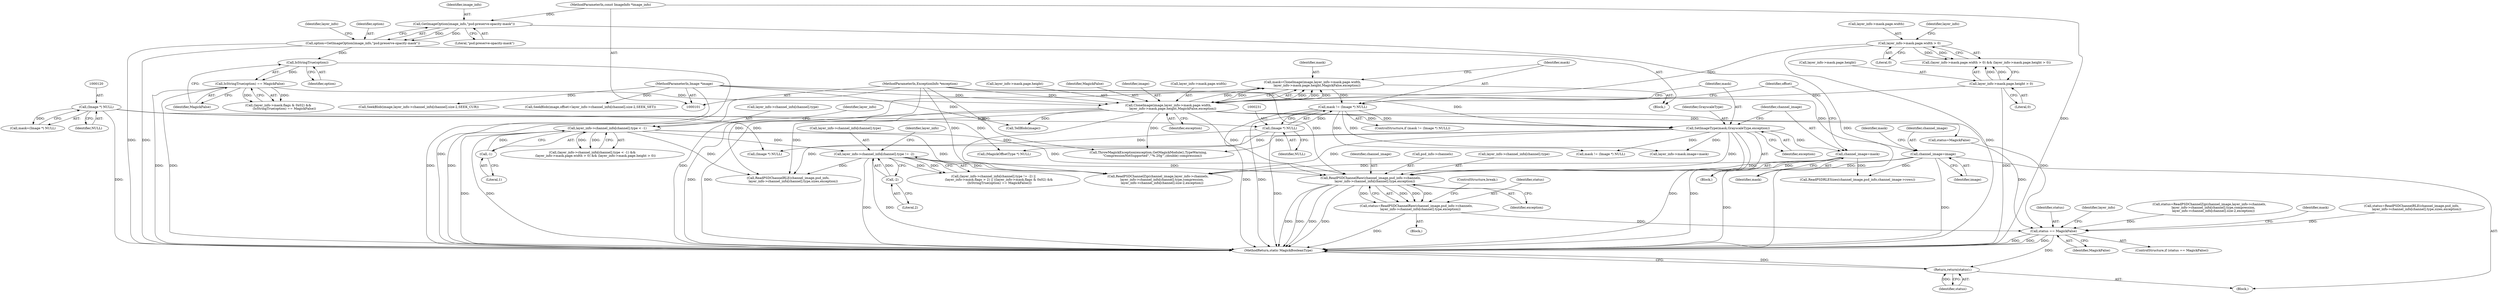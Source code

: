 digraph "0_ImageMagick_04a567494786d5bb50894fc8bb8fea0cf496bea8@array" {
"1000254" [label="(Call,ReadPSDChannelRaw(channel_image,psd_info->channels,\n        layer_info->channel_info[channel].type,exception))"];
"1000238" [label="(Call,channel_image=mask)"];
"1000234" [label="(Call,SetImageType(mask,GrayscaleType,exception))"];
"1000228" [label="(Call,mask != (Image *) NULL)"];
"1000207" [label="(Call,mask=CloneImage(image,layer_info->mask.page.width,\n         layer_info->mask.page.height,MagickFalse,exception))"];
"1000209" [label="(Call,CloneImage(image,layer_info->mask.page.width,\n         layer_info->mask.page.height,MagickFalse,exception))"];
"1000102" [label="(MethodParameterIn,Image *image)"];
"1000135" [label="(Call,layer_info->mask.page.width > 0)"];
"1000144" [label="(Call,layer_info->mask.page.height > 0)"];
"1000188" [label="(Call,IsStringTrue(option) == MagickFalse)"];
"1000189" [label="(Call,IsStringTrue(option))"];
"1000155" [label="(Call,option=GetImageOption(image_info,\"psd:preserve-opacity-mask\"))"];
"1000157" [label="(Call,GetImageOption(image_info,\"psd:preserve-opacity-mask\"))"];
"1000103" [label="(MethodParameterIn,const ImageInfo *image_info)"];
"1000108" [label="(MethodParameterIn,ExceptionInfo *exception)"];
"1000230" [label="(Call,(Image *) NULL)"];
"1000119" [label="(Call,(Image *) NULL)"];
"1000114" [label="(Call,channel_image=image)"];
"1000124" [label="(Call,layer_info->channel_info[channel].type < -1)"];
"1000132" [label="(Call,-1)"];
"1000162" [label="(Call,layer_info->channel_info[channel].type != -2)"];
"1000170" [label="(Call,-2)"];
"1000252" [label="(Call,status=ReadPSDChannelRaw(channel_image,psd_info->channels,\n        layer_info->channel_info[channel].type,exception))"];
"1000368" [label="(Call,status == MagickFalse)"];
"1000393" [label="(Return,return(status);)"];
"1000369" [label="(Identifier,status)"];
"1000353" [label="(Call,SeekBlob(image,offset+layer_info->channel_info[channel].size-2,SEEK_SET))"];
"1000125" [label="(Call,layer_info->channel_info[channel].type)"];
"1000143" [label="(Literal,0)"];
"1000115" [label="(Identifier,channel_image)"];
"1000267" [label="(ControlStructure,break;)"];
"1000191" [label="(Identifier,MagickFalse)"];
"1000389" [label="(Identifier,layer_info)"];
"1000166" [label="(Identifier,layer_info)"];
"1000123" [label="(Call,(layer_info->channel_info[channel].type < -1) &&\n      (layer_info->mask.page.width > 0) && (layer_info->mask.page.height > 0))"];
"1000135" [label="(Call,layer_info->mask.page.width > 0)"];
"1000155" [label="(Call,option=GetImageOption(image_info,\"psd:preserve-opacity-mask\"))"];
"1000176" [label="(Identifier,layer_info)"];
"1000386" [label="(Call,layer_info->mask.image=mask)"];
"1000314" [label="(Call,status=ReadPSDChannelZip(channel_image,layer_info->channels,\n        layer_info->channel_info[channel].type,compression,\n        layer_info->channel_info[channel].size-2,exception))"];
"1000190" [label="(Identifier,option)"];
"1000243" [label="(Call,TellBlob(image))"];
"1000114" [label="(Call,channel_image=image)"];
"1000236" [label="(Identifier,GrayscaleType)"];
"1000252" [label="(Call,status=ReadPSDChannelRaw(channel_image,psd_info->channels,\n        layer_info->channel_info[channel].type,exception))"];
"1000145" [label="(Call,layer_info->mask.page.height)"];
"1000189" [label="(Call,IsStringTrue(option))"];
"1000152" [label="(Literal,0)"];
"1000228" [label="(Call,mask != (Image *) NULL)"];
"1000119" [label="(Call,(Image *) NULL)"];
"1000156" [label="(Identifier,option)"];
"1000180" [label="(Call,(layer_info->mask.flags & 0x02) &&\n            (IsStringTrue(option) == MagickFalse))"];
"1000316" [label="(Call,ReadPSDChannelZip(channel_image,layer_info->channels,\n        layer_info->channel_info[channel].type,compression,\n        layer_info->channel_info[channel].size-2,exception))"];
"1000144" [label="(Call,layer_info->mask.page.height > 0)"];
"1000218" [label="(Call,layer_info->mask.page.height)"];
"1000393" [label="(Return,return(status);)"];
"1000226" [label="(Identifier,exception)"];
"1000121" [label="(Identifier,NULL)"];
"1000159" [label="(Literal,\"psd:preserve-opacity-mask\")"];
"1000245" [label="(Call,status=MagickFalse)"];
"1000162" [label="(Call,layer_info->channel_info[channel].type != -2)"];
"1000225" [label="(Identifier,MagickFalse)"];
"1000253" [label="(Identifier,status)"];
"1000242" [label="(Identifier,offset)"];
"1000102" [label="(MethodParameterIn,Image *image)"];
"1000103" [label="(MethodParameterIn,const ImageInfo *image_info)"];
"1000229" [label="(Identifier,mask)"];
"1000343" [label="(Call,ThrowMagickException(exception,GetMagickModule(),TypeWarning,\n        \"CompressionNotSupported\",\"'%.20g'\",(double) compression))"];
"1000132" [label="(Call,-1)"];
"1000370" [label="(Identifier,MagickFalse)"];
"1000238" [label="(Call,channel_image=mask)"];
"1000157" [label="(Call,GetImageOption(image_info,\"psd:preserve-opacity-mask\"))"];
"1000171" [label="(Literal,2)"];
"1000230" [label="(Call,(Image *) NULL)"];
"1000227" [label="(ControlStructure,if (mask != (Image *) NULL))"];
"1000134" [label="(Call,(layer_info->mask.page.width > 0) && (layer_info->mask.page.height > 0))"];
"1000209" [label="(Call,CloneImage(image,layer_info->mask.page.width,\n         layer_info->mask.page.height,MagickFalse,exception))"];
"1000368" [label="(Call,status == MagickFalse)"];
"1000250" [label="(Block,)"];
"1000293" [label="(Call,ReadPSDChannelRLE(channel_image,psd_info,\n          layer_info->channel_info[channel].type,sizes,exception))"];
"1000375" [label="(Call,(Image *) NULL)"];
"1000188" [label="(Call,IsStringTrue(option) == MagickFalse)"];
"1000255" [label="(Identifier,channel_image)"];
"1000395" [label="(MethodReturn,static MagickBooleanType)"];
"1000148" [label="(Identifier,layer_info)"];
"1000124" [label="(Call,layer_info->channel_info[channel].type < -1)"];
"1000232" [label="(Identifier,NULL)"];
"1000158" [label="(Identifier,image_info)"];
"1000233" [label="(Block,)"];
"1000210" [label="(Identifier,image)"];
"1000235" [label="(Identifier,mask)"];
"1000109" [label="(Block,)"];
"1000373" [label="(Call,mask != (Image *) NULL)"];
"1000139" [label="(Identifier,layer_info)"];
"1000118" [label="(Identifier,mask)"];
"1000211" [label="(Call,layer_info->mask.page.width)"];
"1000367" [label="(ControlStructure,if (status == MagickFalse))"];
"1000161" [label="(Call,(layer_info->channel_info[channel].type != -2) ||\n           (layer_info->mask.flags > 2) || ((layer_info->mask.flags & 0x02) &&\n            (IsStringTrue(option) == MagickFalse)))"];
"1000374" [label="(Identifier,mask)"];
"1000207" [label="(Call,mask=CloneImage(image,layer_info->mask.page.width,\n         layer_info->mask.page.height,MagickFalse,exception))"];
"1000136" [label="(Call,layer_info->mask.page.width)"];
"1000163" [label="(Call,layer_info->channel_info[channel].type)"];
"1000108" [label="(MethodParameterIn,ExceptionInfo *exception)"];
"1000273" [label="(Call,ReadPSDRLESizes(channel_image,psd_info,channel_image->rows))"];
"1000266" [label="(Identifier,exception)"];
"1000116" [label="(Identifier,image)"];
"1000394" [label="(Identifier,status)"];
"1000291" [label="(Call,status=ReadPSDChannelRLE(channel_image,psd_info,\n          layer_info->channel_info[channel].type,sizes,exception))"];
"1000170" [label="(Call,-2)"];
"1000133" [label="(Literal,1)"];
"1000153" [label="(Block,)"];
"1000208" [label="(Identifier,mask)"];
"1000117" [label="(Call,mask=(Image *) NULL)"];
"1000254" [label="(Call,ReadPSDChannelRaw(channel_image,psd_info->channels,\n        layer_info->channel_info[channel].type,exception))"];
"1000234" [label="(Call,SetImageType(mask,GrayscaleType,exception))"];
"1000237" [label="(Identifier,exception)"];
"1000282" [label="(Call,(MagickOffsetType *) NULL)"];
"1000256" [label="(Call,psd_info->channels)"];
"1000259" [label="(Call,layer_info->channel_info[channel].type)"];
"1000193" [label="(Call,SeekBlob(image,layer_info->channel_info[channel].size-2,SEEK_CUR))"];
"1000240" [label="(Identifier,mask)"];
"1000239" [label="(Identifier,channel_image)"];
"1000254" -> "1000252"  [label="AST: "];
"1000254" -> "1000266"  [label="CFG: "];
"1000255" -> "1000254"  [label="AST: "];
"1000256" -> "1000254"  [label="AST: "];
"1000259" -> "1000254"  [label="AST: "];
"1000266" -> "1000254"  [label="AST: "];
"1000252" -> "1000254"  [label="CFG: "];
"1000254" -> "1000395"  [label="DDG: "];
"1000254" -> "1000395"  [label="DDG: "];
"1000254" -> "1000395"  [label="DDG: "];
"1000254" -> "1000395"  [label="DDG: "];
"1000254" -> "1000252"  [label="DDG: "];
"1000254" -> "1000252"  [label="DDG: "];
"1000254" -> "1000252"  [label="DDG: "];
"1000254" -> "1000252"  [label="DDG: "];
"1000238" -> "1000254"  [label="DDG: "];
"1000114" -> "1000254"  [label="DDG: "];
"1000124" -> "1000254"  [label="DDG: "];
"1000162" -> "1000254"  [label="DDG: "];
"1000209" -> "1000254"  [label="DDG: "];
"1000234" -> "1000254"  [label="DDG: "];
"1000108" -> "1000254"  [label="DDG: "];
"1000238" -> "1000233"  [label="AST: "];
"1000238" -> "1000240"  [label="CFG: "];
"1000239" -> "1000238"  [label="AST: "];
"1000240" -> "1000238"  [label="AST: "];
"1000242" -> "1000238"  [label="CFG: "];
"1000238" -> "1000395"  [label="DDG: "];
"1000234" -> "1000238"  [label="DDG: "];
"1000238" -> "1000273"  [label="DDG: "];
"1000238" -> "1000316"  [label="DDG: "];
"1000234" -> "1000233"  [label="AST: "];
"1000234" -> "1000237"  [label="CFG: "];
"1000235" -> "1000234"  [label="AST: "];
"1000236" -> "1000234"  [label="AST: "];
"1000237" -> "1000234"  [label="AST: "];
"1000239" -> "1000234"  [label="CFG: "];
"1000234" -> "1000395"  [label="DDG: "];
"1000234" -> "1000395"  [label="DDG: "];
"1000228" -> "1000234"  [label="DDG: "];
"1000209" -> "1000234"  [label="DDG: "];
"1000108" -> "1000234"  [label="DDG: "];
"1000234" -> "1000293"  [label="DDG: "];
"1000234" -> "1000316"  [label="DDG: "];
"1000234" -> "1000343"  [label="DDG: "];
"1000234" -> "1000373"  [label="DDG: "];
"1000234" -> "1000386"  [label="DDG: "];
"1000228" -> "1000227"  [label="AST: "];
"1000228" -> "1000230"  [label="CFG: "];
"1000229" -> "1000228"  [label="AST: "];
"1000230" -> "1000228"  [label="AST: "];
"1000235" -> "1000228"  [label="CFG: "];
"1000242" -> "1000228"  [label="CFG: "];
"1000228" -> "1000395"  [label="DDG: "];
"1000228" -> "1000395"  [label="DDG: "];
"1000207" -> "1000228"  [label="DDG: "];
"1000230" -> "1000228"  [label="DDG: "];
"1000228" -> "1000373"  [label="DDG: "];
"1000228" -> "1000386"  [label="DDG: "];
"1000207" -> "1000153"  [label="AST: "];
"1000207" -> "1000209"  [label="CFG: "];
"1000208" -> "1000207"  [label="AST: "];
"1000209" -> "1000207"  [label="AST: "];
"1000229" -> "1000207"  [label="CFG: "];
"1000207" -> "1000395"  [label="DDG: "];
"1000209" -> "1000207"  [label="DDG: "];
"1000209" -> "1000207"  [label="DDG: "];
"1000209" -> "1000207"  [label="DDG: "];
"1000209" -> "1000207"  [label="DDG: "];
"1000209" -> "1000207"  [label="DDG: "];
"1000209" -> "1000226"  [label="CFG: "];
"1000210" -> "1000209"  [label="AST: "];
"1000211" -> "1000209"  [label="AST: "];
"1000218" -> "1000209"  [label="AST: "];
"1000225" -> "1000209"  [label="AST: "];
"1000226" -> "1000209"  [label="AST: "];
"1000209" -> "1000395"  [label="DDG: "];
"1000209" -> "1000395"  [label="DDG: "];
"1000102" -> "1000209"  [label="DDG: "];
"1000135" -> "1000209"  [label="DDG: "];
"1000144" -> "1000209"  [label="DDG: "];
"1000188" -> "1000209"  [label="DDG: "];
"1000108" -> "1000209"  [label="DDG: "];
"1000209" -> "1000243"  [label="DDG: "];
"1000209" -> "1000245"  [label="DDG: "];
"1000209" -> "1000293"  [label="DDG: "];
"1000209" -> "1000316"  [label="DDG: "];
"1000209" -> "1000343"  [label="DDG: "];
"1000209" -> "1000368"  [label="DDG: "];
"1000102" -> "1000101"  [label="AST: "];
"1000102" -> "1000395"  [label="DDG: "];
"1000102" -> "1000114"  [label="DDG: "];
"1000102" -> "1000193"  [label="DDG: "];
"1000102" -> "1000243"  [label="DDG: "];
"1000102" -> "1000353"  [label="DDG: "];
"1000135" -> "1000134"  [label="AST: "];
"1000135" -> "1000143"  [label="CFG: "];
"1000136" -> "1000135"  [label="AST: "];
"1000143" -> "1000135"  [label="AST: "];
"1000148" -> "1000135"  [label="CFG: "];
"1000134" -> "1000135"  [label="CFG: "];
"1000135" -> "1000395"  [label="DDG: "];
"1000135" -> "1000134"  [label="DDG: "];
"1000135" -> "1000134"  [label="DDG: "];
"1000144" -> "1000134"  [label="AST: "];
"1000144" -> "1000152"  [label="CFG: "];
"1000145" -> "1000144"  [label="AST: "];
"1000152" -> "1000144"  [label="AST: "];
"1000134" -> "1000144"  [label="CFG: "];
"1000144" -> "1000395"  [label="DDG: "];
"1000144" -> "1000134"  [label="DDG: "];
"1000144" -> "1000134"  [label="DDG: "];
"1000188" -> "1000180"  [label="AST: "];
"1000188" -> "1000191"  [label="CFG: "];
"1000189" -> "1000188"  [label="AST: "];
"1000191" -> "1000188"  [label="AST: "];
"1000180" -> "1000188"  [label="CFG: "];
"1000188" -> "1000395"  [label="DDG: "];
"1000188" -> "1000395"  [label="DDG: "];
"1000188" -> "1000180"  [label="DDG: "];
"1000188" -> "1000180"  [label="DDG: "];
"1000189" -> "1000188"  [label="DDG: "];
"1000189" -> "1000190"  [label="CFG: "];
"1000190" -> "1000189"  [label="AST: "];
"1000191" -> "1000189"  [label="CFG: "];
"1000189" -> "1000395"  [label="DDG: "];
"1000155" -> "1000189"  [label="DDG: "];
"1000155" -> "1000153"  [label="AST: "];
"1000155" -> "1000157"  [label="CFG: "];
"1000156" -> "1000155"  [label="AST: "];
"1000157" -> "1000155"  [label="AST: "];
"1000166" -> "1000155"  [label="CFG: "];
"1000155" -> "1000395"  [label="DDG: "];
"1000155" -> "1000395"  [label="DDG: "];
"1000157" -> "1000155"  [label="DDG: "];
"1000157" -> "1000155"  [label="DDG: "];
"1000157" -> "1000159"  [label="CFG: "];
"1000158" -> "1000157"  [label="AST: "];
"1000159" -> "1000157"  [label="AST: "];
"1000157" -> "1000395"  [label="DDG: "];
"1000103" -> "1000157"  [label="DDG: "];
"1000103" -> "1000101"  [label="AST: "];
"1000103" -> "1000395"  [label="DDG: "];
"1000108" -> "1000101"  [label="AST: "];
"1000108" -> "1000395"  [label="DDG: "];
"1000108" -> "1000293"  [label="DDG: "];
"1000108" -> "1000316"  [label="DDG: "];
"1000108" -> "1000343"  [label="DDG: "];
"1000230" -> "1000232"  [label="CFG: "];
"1000231" -> "1000230"  [label="AST: "];
"1000232" -> "1000230"  [label="AST: "];
"1000230" -> "1000395"  [label="DDG: "];
"1000119" -> "1000230"  [label="DDG: "];
"1000230" -> "1000282"  [label="DDG: "];
"1000230" -> "1000375"  [label="DDG: "];
"1000119" -> "1000117"  [label="AST: "];
"1000119" -> "1000121"  [label="CFG: "];
"1000120" -> "1000119"  [label="AST: "];
"1000121" -> "1000119"  [label="AST: "];
"1000117" -> "1000119"  [label="CFG: "];
"1000119" -> "1000395"  [label="DDG: "];
"1000119" -> "1000117"  [label="DDG: "];
"1000119" -> "1000282"  [label="DDG: "];
"1000119" -> "1000375"  [label="DDG: "];
"1000114" -> "1000109"  [label="AST: "];
"1000114" -> "1000116"  [label="CFG: "];
"1000115" -> "1000114"  [label="AST: "];
"1000116" -> "1000114"  [label="AST: "];
"1000118" -> "1000114"  [label="CFG: "];
"1000114" -> "1000395"  [label="DDG: "];
"1000114" -> "1000273"  [label="DDG: "];
"1000114" -> "1000316"  [label="DDG: "];
"1000124" -> "1000123"  [label="AST: "];
"1000124" -> "1000132"  [label="CFG: "];
"1000125" -> "1000124"  [label="AST: "];
"1000132" -> "1000124"  [label="AST: "];
"1000139" -> "1000124"  [label="CFG: "];
"1000123" -> "1000124"  [label="CFG: "];
"1000124" -> "1000395"  [label="DDG: "];
"1000124" -> "1000395"  [label="DDG: "];
"1000124" -> "1000123"  [label="DDG: "];
"1000124" -> "1000123"  [label="DDG: "];
"1000132" -> "1000124"  [label="DDG: "];
"1000124" -> "1000162"  [label="DDG: "];
"1000124" -> "1000293"  [label="DDG: "];
"1000124" -> "1000316"  [label="DDG: "];
"1000132" -> "1000133"  [label="CFG: "];
"1000133" -> "1000132"  [label="AST: "];
"1000162" -> "1000161"  [label="AST: "];
"1000162" -> "1000170"  [label="CFG: "];
"1000163" -> "1000162"  [label="AST: "];
"1000170" -> "1000162"  [label="AST: "];
"1000176" -> "1000162"  [label="CFG: "];
"1000161" -> "1000162"  [label="CFG: "];
"1000162" -> "1000395"  [label="DDG: "];
"1000162" -> "1000395"  [label="DDG: "];
"1000162" -> "1000161"  [label="DDG: "];
"1000162" -> "1000161"  [label="DDG: "];
"1000170" -> "1000162"  [label="DDG: "];
"1000162" -> "1000293"  [label="DDG: "];
"1000162" -> "1000316"  [label="DDG: "];
"1000170" -> "1000171"  [label="CFG: "];
"1000171" -> "1000170"  [label="AST: "];
"1000252" -> "1000250"  [label="AST: "];
"1000253" -> "1000252"  [label="AST: "];
"1000267" -> "1000252"  [label="CFG: "];
"1000252" -> "1000395"  [label="DDG: "];
"1000252" -> "1000368"  [label="DDG: "];
"1000368" -> "1000367"  [label="AST: "];
"1000368" -> "1000370"  [label="CFG: "];
"1000369" -> "1000368"  [label="AST: "];
"1000370" -> "1000368"  [label="AST: "];
"1000374" -> "1000368"  [label="CFG: "];
"1000389" -> "1000368"  [label="CFG: "];
"1000368" -> "1000395"  [label="DDG: "];
"1000368" -> "1000395"  [label="DDG: "];
"1000368" -> "1000395"  [label="DDG: "];
"1000245" -> "1000368"  [label="DDG: "];
"1000291" -> "1000368"  [label="DDG: "];
"1000314" -> "1000368"  [label="DDG: "];
"1000368" -> "1000393"  [label="DDG: "];
"1000393" -> "1000109"  [label="AST: "];
"1000393" -> "1000394"  [label="CFG: "];
"1000394" -> "1000393"  [label="AST: "];
"1000395" -> "1000393"  [label="CFG: "];
"1000393" -> "1000395"  [label="DDG: "];
"1000394" -> "1000393"  [label="DDG: "];
}
